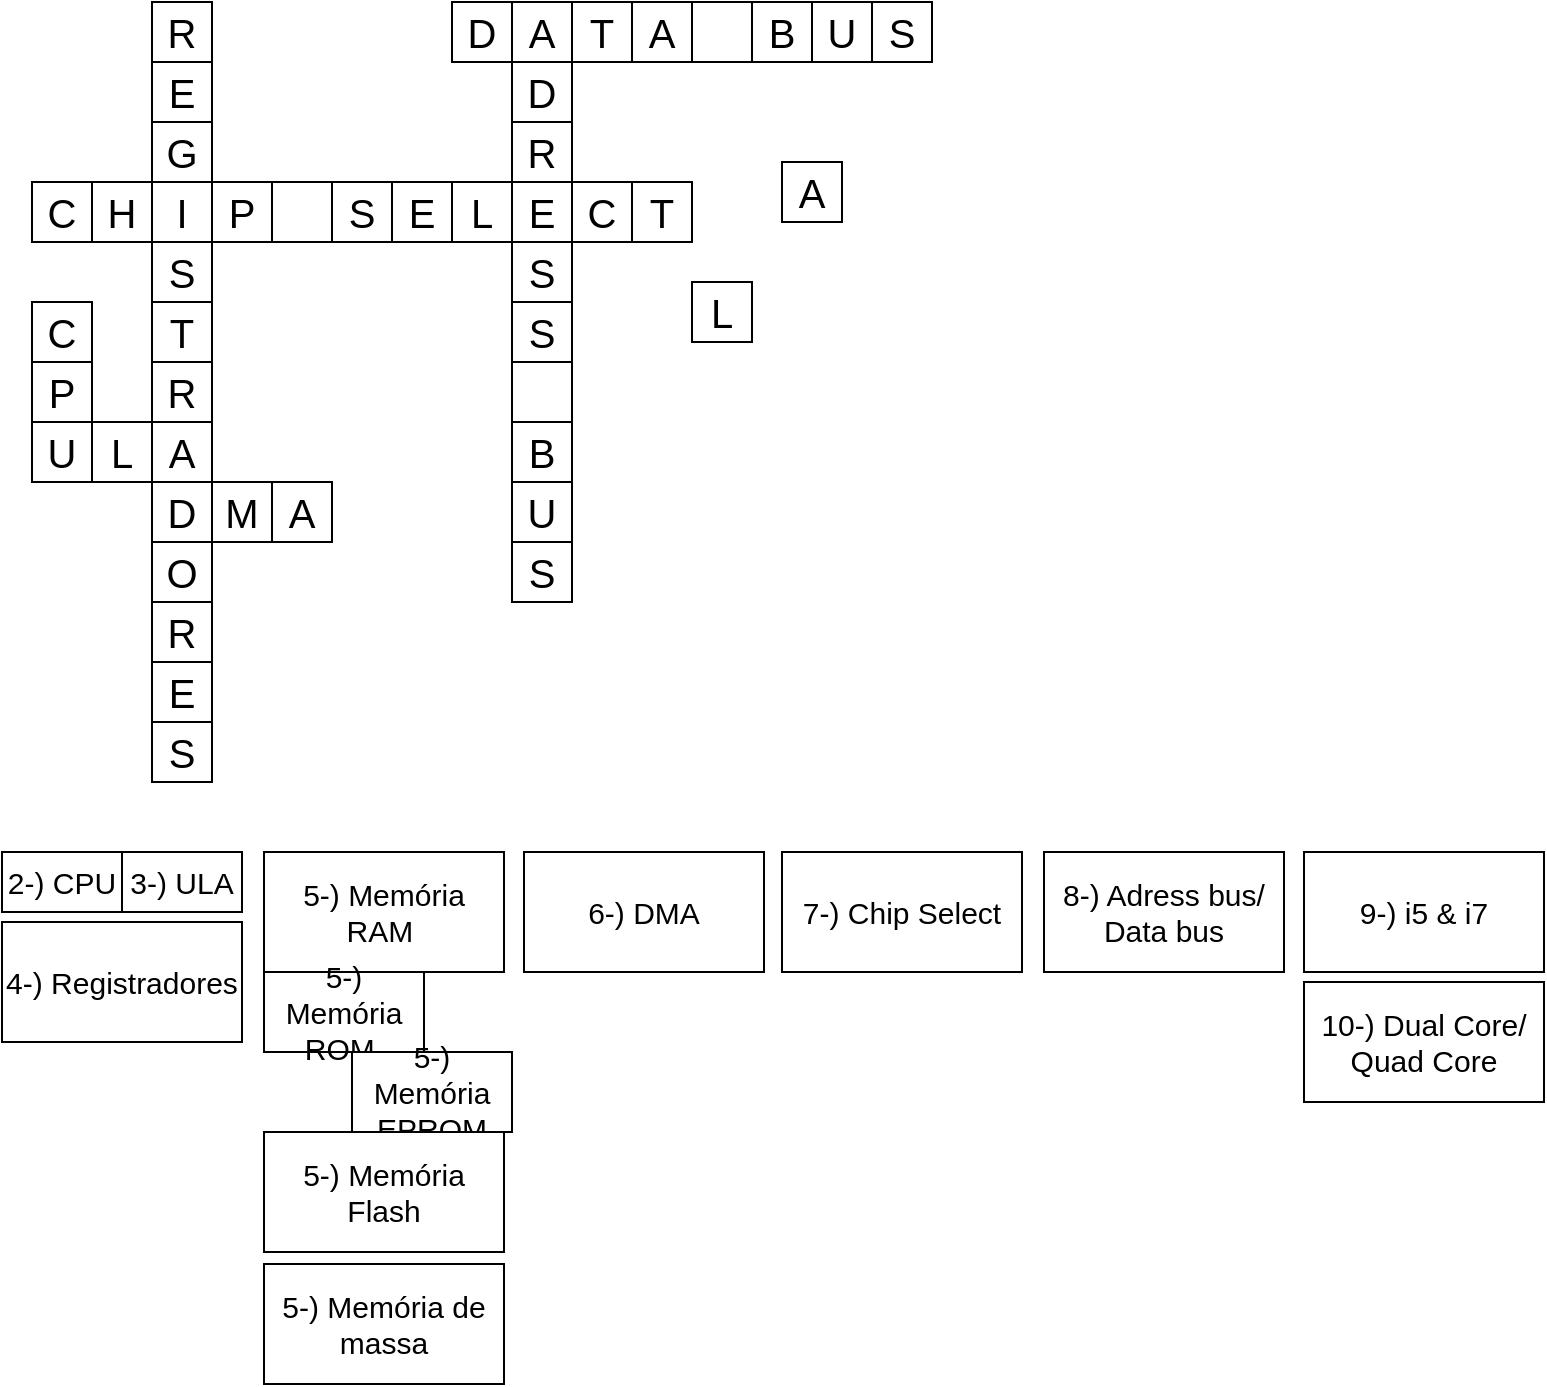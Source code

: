 <mxfile version="13.7.0" type="device"><diagram id="LsyTbrIVM1VJBL2mUvYL" name="Page-1"><mxGraphModel dx="868" dy="520" grid="1" gridSize="10" guides="1" tooltips="1" connect="1" arrows="1" fold="1" page="1" pageScale="1" pageWidth="827" pageHeight="1169" math="0" shadow="0"><root><mxCell id="0"/><mxCell id="1" parent="0"/><mxCell id="kpGbxdnvNNl_KqybZL_i-2" value="C" style="whiteSpace=wrap;html=1;aspect=fixed;strokeWidth=1;perimeterSpacing=0;fontSize=20;" vertex="1" parent="1"><mxGeometry x="24" y="170" width="30" height="30" as="geometry"/></mxCell><mxCell id="kpGbxdnvNNl_KqybZL_i-3" value="10-) Dual Core/&lt;br style=&quot;font-size: 15px&quot;&gt;Quad Core" style="rounded=0;whiteSpace=wrap;html=1;strokeWidth=1;fontSize=15;" vertex="1" parent="1"><mxGeometry x="660" y="510" width="120" height="60" as="geometry"/></mxCell><mxCell id="kpGbxdnvNNl_KqybZL_i-4" value="9-) i5 &amp;amp; i7" style="rounded=0;whiteSpace=wrap;html=1;strokeWidth=1;fontSize=15;" vertex="1" parent="1"><mxGeometry x="660" y="445" width="120" height="60" as="geometry"/></mxCell><mxCell id="kpGbxdnvNNl_KqybZL_i-5" value="8-) Adress bus/&lt;br&gt;Data bus" style="rounded=0;whiteSpace=wrap;html=1;strokeWidth=1;fontSize=15;" vertex="1" parent="1"><mxGeometry x="530" y="445" width="120" height="60" as="geometry"/></mxCell><mxCell id="kpGbxdnvNNl_KqybZL_i-7" value="7-) Chip Select" style="rounded=0;whiteSpace=wrap;html=1;strokeWidth=1;fontSize=15;" vertex="1" parent="1"><mxGeometry x="399" y="445" width="120" height="60" as="geometry"/></mxCell><mxCell id="kpGbxdnvNNl_KqybZL_i-8" value="5-) Memória RAM&amp;nbsp;" style="rounded=0;whiteSpace=wrap;html=1;strokeWidth=1;fontSize=15;" vertex="1" parent="1"><mxGeometry x="140" y="445" width="120" height="60" as="geometry"/></mxCell><mxCell id="kpGbxdnvNNl_KqybZL_i-9" value="5-) Memória ROM&amp;nbsp;" style="rounded=0;whiteSpace=wrap;html=1;strokeWidth=1;fontSize=15;" vertex="1" parent="1"><mxGeometry x="140" y="505" width="80" height="40" as="geometry"/></mxCell><mxCell id="kpGbxdnvNNl_KqybZL_i-10" value="5-) Memória EPROM" style="rounded=0;whiteSpace=wrap;html=1;strokeWidth=1;fontSize=15;" vertex="1" parent="1"><mxGeometry x="184" y="545" width="80" height="40" as="geometry"/></mxCell><mxCell id="kpGbxdnvNNl_KqybZL_i-11" value="5-)&amp;nbsp;Memória Flash" style="rounded=0;whiteSpace=wrap;html=1;strokeWidth=1;fontSize=15;" vertex="1" parent="1"><mxGeometry x="140" y="585" width="120" height="60" as="geometry"/></mxCell><mxCell id="kpGbxdnvNNl_KqybZL_i-12" value="5-)&amp;nbsp;Memória de massa" style="rounded=0;whiteSpace=wrap;html=1;strokeWidth=1;fontSize=15;" vertex="1" parent="1"><mxGeometry x="140" y="651" width="120" height="60" as="geometry"/></mxCell><mxCell id="kpGbxdnvNNl_KqybZL_i-13" value="4-) Registradores" style="rounded=0;whiteSpace=wrap;html=1;strokeWidth=1;fontSize=15;" vertex="1" parent="1"><mxGeometry x="9" y="480" width="120" height="60" as="geometry"/></mxCell><mxCell id="kpGbxdnvNNl_KqybZL_i-14" value="6-) DMA" style="rounded=0;whiteSpace=wrap;html=1;strokeWidth=1;fontSize=15;" vertex="1" parent="1"><mxGeometry x="270" y="445" width="120" height="60" as="geometry"/></mxCell><mxCell id="kpGbxdnvNNl_KqybZL_i-15" value="3-)&amp;nbsp;ULA" style="rounded=0;whiteSpace=wrap;html=1;strokeWidth=1;fontSize=15;" vertex="1" parent="1"><mxGeometry x="69" y="445" width="60" height="30" as="geometry"/></mxCell><mxCell id="kpGbxdnvNNl_KqybZL_i-16" value="2-) CPU" style="rounded=0;whiteSpace=wrap;html=1;strokeWidth=1;fontSize=15;" vertex="1" parent="1"><mxGeometry x="9" y="445" width="60" height="30" as="geometry"/></mxCell><mxCell id="kpGbxdnvNNl_KqybZL_i-18" value="P" style="whiteSpace=wrap;html=1;aspect=fixed;strokeWidth=1;perimeterSpacing=0;fontSize=20;" vertex="1" parent="1"><mxGeometry x="24" y="200" width="30" height="30" as="geometry"/></mxCell><mxCell id="kpGbxdnvNNl_KqybZL_i-19" value="U" style="whiteSpace=wrap;html=1;aspect=fixed;strokeWidth=1;perimeterSpacing=0;fontSize=20;" vertex="1" parent="1"><mxGeometry x="24" y="230" width="30" height="30" as="geometry"/></mxCell><mxCell id="kpGbxdnvNNl_KqybZL_i-20" value="L" style="whiteSpace=wrap;html=1;aspect=fixed;strokeWidth=1;perimeterSpacing=0;fontSize=20;" vertex="1" parent="1"><mxGeometry x="54" y="230" width="30" height="30" as="geometry"/></mxCell><mxCell id="kpGbxdnvNNl_KqybZL_i-21" value="A" style="whiteSpace=wrap;html=1;aspect=fixed;strokeWidth=1;perimeterSpacing=0;fontSize=20;" vertex="1" parent="1"><mxGeometry x="84" y="230" width="30" height="30" as="geometry"/></mxCell><mxCell id="kpGbxdnvNNl_KqybZL_i-23" value="R" style="whiteSpace=wrap;html=1;aspect=fixed;strokeWidth=1;perimeterSpacing=0;fontSize=20;" vertex="1" parent="1"><mxGeometry x="84" y="200" width="30" height="30" as="geometry"/></mxCell><mxCell id="kpGbxdnvNNl_KqybZL_i-24" value="T" style="whiteSpace=wrap;html=1;aspect=fixed;strokeWidth=1;perimeterSpacing=0;fontSize=20;" vertex="1" parent="1"><mxGeometry x="84" y="170" width="30" height="30" as="geometry"/></mxCell><mxCell id="kpGbxdnvNNl_KqybZL_i-25" value="R" style="whiteSpace=wrap;html=1;aspect=fixed;strokeWidth=1;perimeterSpacing=0;fontSize=20;" vertex="1" parent="1"><mxGeometry x="84" y="320" width="30" height="30" as="geometry"/></mxCell><mxCell id="kpGbxdnvNNl_KqybZL_i-26" value="O" style="whiteSpace=wrap;html=1;aspect=fixed;strokeWidth=1;perimeterSpacing=0;fontSize=20;" vertex="1" parent="1"><mxGeometry x="84" y="290" width="30" height="30" as="geometry"/></mxCell><mxCell id="kpGbxdnvNNl_KqybZL_i-27" value="D" style="whiteSpace=wrap;html=1;aspect=fixed;strokeWidth=1;perimeterSpacing=0;fontSize=20;" vertex="1" parent="1"><mxGeometry x="84" y="260" width="30" height="30" as="geometry"/></mxCell><mxCell id="kpGbxdnvNNl_KqybZL_i-28" value="I" style="whiteSpace=wrap;html=1;aspect=fixed;strokeWidth=1;perimeterSpacing=0;fontSize=20;" vertex="1" parent="1"><mxGeometry x="84" y="110" width="30" height="30" as="geometry"/></mxCell><mxCell id="kpGbxdnvNNl_KqybZL_i-29" value="S" style="whiteSpace=wrap;html=1;aspect=fixed;strokeWidth=1;perimeterSpacing=0;fontSize=20;" vertex="1" parent="1"><mxGeometry x="84" y="140" width="30" height="30" as="geometry"/></mxCell><mxCell id="kpGbxdnvNNl_KqybZL_i-31" value="G" style="whiteSpace=wrap;html=1;aspect=fixed;strokeWidth=1;perimeterSpacing=0;fontSize=20;" vertex="1" parent="1"><mxGeometry x="84" y="80" width="30" height="30" as="geometry"/></mxCell><mxCell id="kpGbxdnvNNl_KqybZL_i-32" value="E" style="whiteSpace=wrap;html=1;aspect=fixed;strokeWidth=1;perimeterSpacing=0;fontSize=20;" vertex="1" parent="1"><mxGeometry x="84" y="50" width="30" height="30" as="geometry"/></mxCell><mxCell id="kpGbxdnvNNl_KqybZL_i-33" value="E" style="whiteSpace=wrap;html=1;aspect=fixed;strokeWidth=1;perimeterSpacing=0;fontSize=20;" vertex="1" parent="1"><mxGeometry x="84" y="350" width="30" height="30" as="geometry"/></mxCell><mxCell id="kpGbxdnvNNl_KqybZL_i-34" value="R" style="whiteSpace=wrap;html=1;aspect=fixed;strokeWidth=1;perimeterSpacing=0;fontSize=20;" vertex="1" parent="1"><mxGeometry x="84" y="20" width="30" height="30" as="geometry"/></mxCell><mxCell id="kpGbxdnvNNl_KqybZL_i-35" value="S" style="whiteSpace=wrap;html=1;aspect=fixed;strokeWidth=1;perimeterSpacing=0;fontSize=20;" vertex="1" parent="1"><mxGeometry x="84" y="380" width="30" height="30" as="geometry"/></mxCell><mxCell id="kpGbxdnvNNl_KqybZL_i-36" value="H" style="whiteSpace=wrap;html=1;aspect=fixed;strokeWidth=1;perimeterSpacing=0;fontSize=20;" vertex="1" parent="1"><mxGeometry x="54" y="110" width="30" height="30" as="geometry"/></mxCell><mxCell id="kpGbxdnvNNl_KqybZL_i-37" value="A" style="whiteSpace=wrap;html=1;aspect=fixed;strokeWidth=1;perimeterSpacing=0;fontSize=20;" vertex="1" parent="1"><mxGeometry x="144" y="260" width="30" height="30" as="geometry"/></mxCell><mxCell id="kpGbxdnvNNl_KqybZL_i-38" value="M" style="whiteSpace=wrap;html=1;aspect=fixed;strokeWidth=1;perimeterSpacing=0;fontSize=20;" vertex="1" parent="1"><mxGeometry x="114" y="260" width="30" height="30" as="geometry"/></mxCell><mxCell id="kpGbxdnvNNl_KqybZL_i-41" value="A" style="whiteSpace=wrap;html=1;aspect=fixed;strokeWidth=1;perimeterSpacing=0;fontSize=20;" vertex="1" parent="1"><mxGeometry x="399" y="100" width="30" height="30" as="geometry"/></mxCell><mxCell id="kpGbxdnvNNl_KqybZL_i-42" value="P" style="whiteSpace=wrap;html=1;aspect=fixed;strokeWidth=1;perimeterSpacing=0;fontSize=20;" vertex="1" parent="1"><mxGeometry x="114" y="110" width="30" height="30" as="geometry"/></mxCell><mxCell id="kpGbxdnvNNl_KqybZL_i-43" value="C" style="whiteSpace=wrap;html=1;aspect=fixed;strokeWidth=1;perimeterSpacing=0;fontSize=20;" vertex="1" parent="1"><mxGeometry x="24" y="110" width="30" height="30" as="geometry"/></mxCell><mxCell id="kpGbxdnvNNl_KqybZL_i-44" value="&amp;nbsp;" style="whiteSpace=wrap;html=1;aspect=fixed;strokeWidth=1;perimeterSpacing=0;fontSize=20;" vertex="1" parent="1"><mxGeometry x="144" y="110" width="30" height="30" as="geometry"/></mxCell><mxCell id="kpGbxdnvNNl_KqybZL_i-45" value="S" style="whiteSpace=wrap;html=1;aspect=fixed;strokeWidth=1;perimeterSpacing=0;fontSize=20;" vertex="1" parent="1"><mxGeometry x="174" y="110" width="30" height="30" as="geometry"/></mxCell><mxCell id="kpGbxdnvNNl_KqybZL_i-46" value="E" style="whiteSpace=wrap;html=1;aspect=fixed;strokeWidth=1;perimeterSpacing=0;fontSize=20;" vertex="1" parent="1"><mxGeometry x="204" y="110" width="30" height="30" as="geometry"/></mxCell><mxCell id="kpGbxdnvNNl_KqybZL_i-47" value="L" style="whiteSpace=wrap;html=1;aspect=fixed;strokeWidth=1;perimeterSpacing=0;fontSize=20;" vertex="1" parent="1"><mxGeometry x="234" y="110" width="30" height="30" as="geometry"/></mxCell><mxCell id="kpGbxdnvNNl_KqybZL_i-48" value="E" style="whiteSpace=wrap;html=1;aspect=fixed;strokeWidth=1;perimeterSpacing=0;fontSize=20;" vertex="1" parent="1"><mxGeometry x="264" y="110" width="30" height="30" as="geometry"/></mxCell><mxCell id="kpGbxdnvNNl_KqybZL_i-49" value="C" style="whiteSpace=wrap;html=1;aspect=fixed;strokeWidth=1;perimeterSpacing=0;fontSize=20;" vertex="1" parent="1"><mxGeometry x="294" y="110" width="30" height="30" as="geometry"/></mxCell><mxCell id="kpGbxdnvNNl_KqybZL_i-50" value="T" style="whiteSpace=wrap;html=1;aspect=fixed;strokeWidth=1;perimeterSpacing=0;fontSize=20;" vertex="1" parent="1"><mxGeometry x="324" y="110" width="30" height="30" as="geometry"/></mxCell><mxCell id="kpGbxdnvNNl_KqybZL_i-51" value="S" style="whiteSpace=wrap;html=1;aspect=fixed;strokeWidth=1;perimeterSpacing=0;fontSize=20;" vertex="1" parent="1"><mxGeometry x="264" y="140" width="30" height="30" as="geometry"/></mxCell><mxCell id="kpGbxdnvNNl_KqybZL_i-52" value="R" style="whiteSpace=wrap;html=1;aspect=fixed;strokeWidth=1;perimeterSpacing=0;fontSize=20;" vertex="1" parent="1"><mxGeometry x="264" y="80" width="30" height="30" as="geometry"/></mxCell><mxCell id="kpGbxdnvNNl_KqybZL_i-53" value="A" style="whiteSpace=wrap;html=1;aspect=fixed;strokeWidth=1;perimeterSpacing=0;fontSize=20;" vertex="1" parent="1"><mxGeometry x="264" y="20" width="30" height="30" as="geometry"/></mxCell><mxCell id="kpGbxdnvNNl_KqybZL_i-54" value="D" style="whiteSpace=wrap;html=1;aspect=fixed;strokeWidth=1;perimeterSpacing=0;fontSize=20;" vertex="1" parent="1"><mxGeometry x="264" y="50" width="30" height="30" as="geometry"/></mxCell><mxCell id="kpGbxdnvNNl_KqybZL_i-55" value="S" style="whiteSpace=wrap;html=1;aspect=fixed;strokeWidth=1;perimeterSpacing=0;fontSize=20;" vertex="1" parent="1"><mxGeometry x="264" y="170" width="30" height="30" as="geometry"/></mxCell><mxCell id="kpGbxdnvNNl_KqybZL_i-56" value="&amp;nbsp;" style="whiteSpace=wrap;html=1;aspect=fixed;strokeWidth=1;perimeterSpacing=0;fontSize=20;" vertex="1" parent="1"><mxGeometry x="264" y="200" width="30" height="30" as="geometry"/></mxCell><mxCell id="kpGbxdnvNNl_KqybZL_i-57" value="U" style="whiteSpace=wrap;html=1;aspect=fixed;strokeWidth=1;perimeterSpacing=0;fontSize=20;" vertex="1" parent="1"><mxGeometry x="264" y="260" width="30" height="30" as="geometry"/></mxCell><mxCell id="kpGbxdnvNNl_KqybZL_i-58" value="B" style="whiteSpace=wrap;html=1;aspect=fixed;strokeWidth=1;perimeterSpacing=0;fontSize=20;" vertex="1" parent="1"><mxGeometry x="264" y="230" width="30" height="30" as="geometry"/></mxCell><mxCell id="kpGbxdnvNNl_KqybZL_i-59" value="S" style="whiteSpace=wrap;html=1;aspect=fixed;strokeWidth=1;perimeterSpacing=0;fontSize=20;" vertex="1" parent="1"><mxGeometry x="264" y="290" width="30" height="30" as="geometry"/></mxCell><mxCell id="kpGbxdnvNNl_KqybZL_i-60" value="T" style="whiteSpace=wrap;html=1;aspect=fixed;strokeWidth=1;perimeterSpacing=0;fontSize=20;" vertex="1" parent="1"><mxGeometry x="294" y="20" width="30" height="30" as="geometry"/></mxCell><mxCell id="kpGbxdnvNNl_KqybZL_i-61" value="A" style="whiteSpace=wrap;html=1;aspect=fixed;strokeWidth=1;perimeterSpacing=0;fontSize=20;" vertex="1" parent="1"><mxGeometry x="324" y="20" width="30" height="30" as="geometry"/></mxCell><mxCell id="kpGbxdnvNNl_KqybZL_i-62" value="L" style="whiteSpace=wrap;html=1;aspect=fixed;strokeWidth=1;perimeterSpacing=0;fontSize=20;fontStyle=0" vertex="1" parent="1"><mxGeometry x="354" y="160" width="30" height="30" as="geometry"/></mxCell><mxCell id="kpGbxdnvNNl_KqybZL_i-63" value="&amp;nbsp;" style="whiteSpace=wrap;html=1;aspect=fixed;strokeWidth=1;perimeterSpacing=0;fontSize=20;" vertex="1" parent="1"><mxGeometry x="354" y="20" width="30" height="30" as="geometry"/></mxCell><mxCell id="kpGbxdnvNNl_KqybZL_i-64" value="S" style="whiteSpace=wrap;html=1;aspect=fixed;strokeWidth=1;perimeterSpacing=0;fontSize=20;" vertex="1" parent="1"><mxGeometry x="444" y="20" width="30" height="30" as="geometry"/></mxCell><mxCell id="kpGbxdnvNNl_KqybZL_i-65" value="U" style="whiteSpace=wrap;html=1;aspect=fixed;strokeWidth=1;perimeterSpacing=0;fontSize=20;" vertex="1" parent="1"><mxGeometry x="414" y="20" width="30" height="30" as="geometry"/></mxCell><mxCell id="kpGbxdnvNNl_KqybZL_i-66" value="B" style="whiteSpace=wrap;html=1;aspect=fixed;strokeWidth=1;perimeterSpacing=0;fontSize=20;" vertex="1" parent="1"><mxGeometry x="384" y="20" width="30" height="30" as="geometry"/></mxCell><mxCell id="kpGbxdnvNNl_KqybZL_i-67" value="D" style="whiteSpace=wrap;html=1;aspect=fixed;strokeWidth=1;perimeterSpacing=0;fontSize=20;" vertex="1" parent="1"><mxGeometry x="234" y="20" width="30" height="30" as="geometry"/></mxCell></root></mxGraphModel></diagram></mxfile>